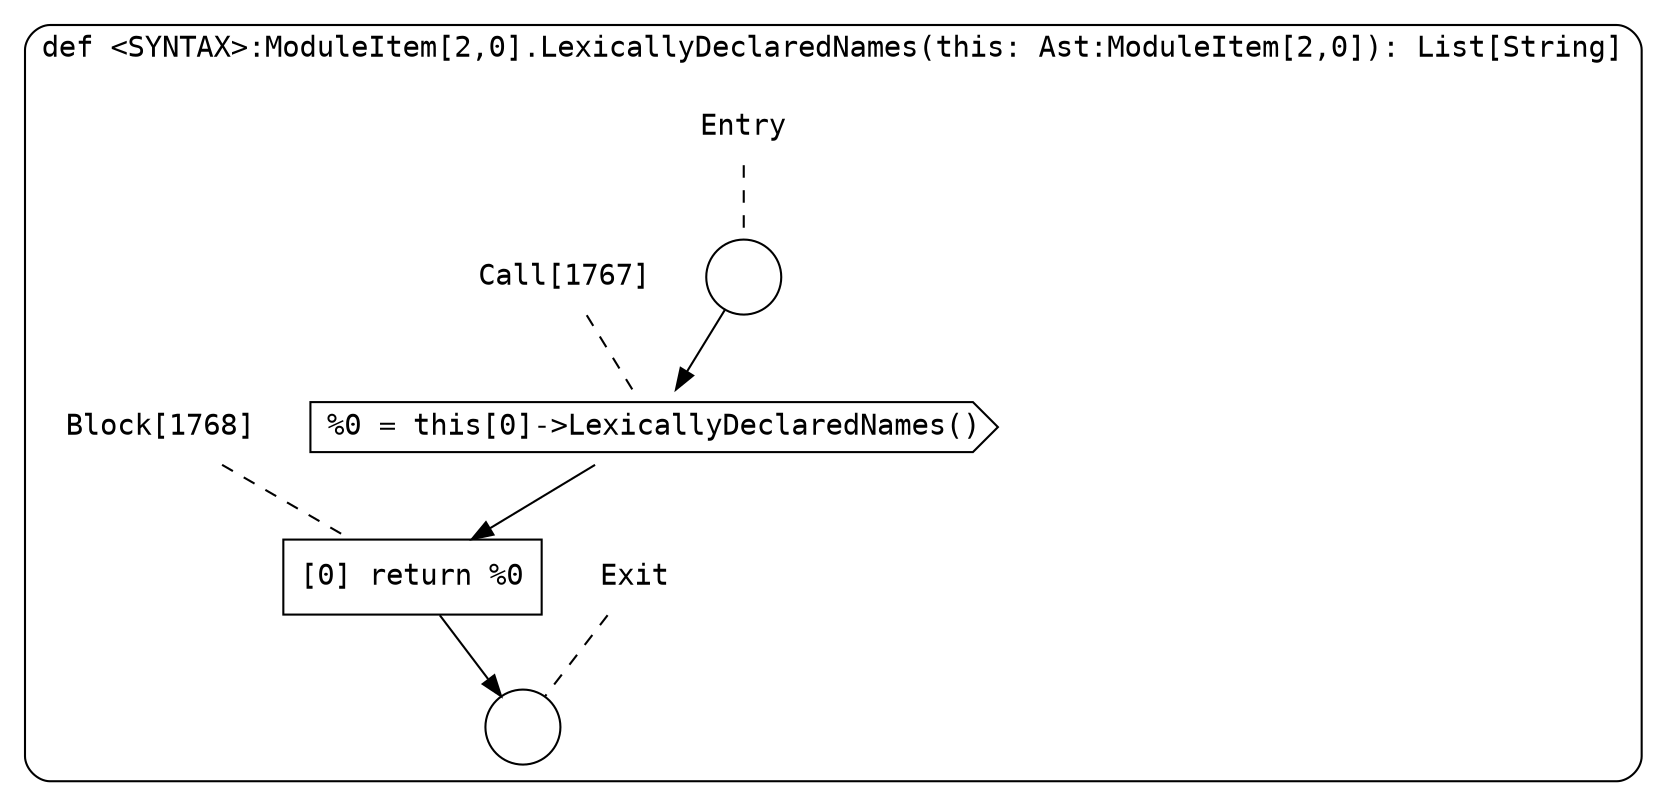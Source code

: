 digraph {
  graph [fontname = "Consolas"]
  node [fontname = "Consolas"]
  edge [fontname = "Consolas"]
  subgraph cluster284 {
    label = "def <SYNTAX>:ModuleItem[2,0].LexicallyDeclaredNames(this: Ast:ModuleItem[2,0]): List[String]"
    style = rounded
    cluster284_entry_name [shape=none, label=<<font color="black">Entry</font>>]
    cluster284_entry_name -> cluster284_entry [arrowhead=none, color="black", style=dashed]
    cluster284_entry [shape=circle label=" " color="black" fillcolor="white" style=filled]
    cluster284_entry -> node1767 [color="black"]
    cluster284_exit_name [shape=none, label=<<font color="black">Exit</font>>]
    cluster284_exit_name -> cluster284_exit [arrowhead=none, color="black", style=dashed]
    cluster284_exit [shape=circle label=" " color="black" fillcolor="white" style=filled]
    node1767_name [shape=none, label=<<font color="black">Call[1767]</font>>]
    node1767_name -> node1767 [arrowhead=none, color="black", style=dashed]
    node1767 [shape=cds, label=<<font color="black">%0 = this[0]-&gt;LexicallyDeclaredNames()</font>> color="black" fillcolor="white", style=filled]
    node1767 -> node1768 [color="black"]
    node1768_name [shape=none, label=<<font color="black">Block[1768]</font>>]
    node1768_name -> node1768 [arrowhead=none, color="black", style=dashed]
    node1768 [shape=box, label=<<font color="black">[0] return %0<BR ALIGN="LEFT"/></font>> color="black" fillcolor="white", style=filled]
    node1768 -> cluster284_exit [color="black"]
  }
}
